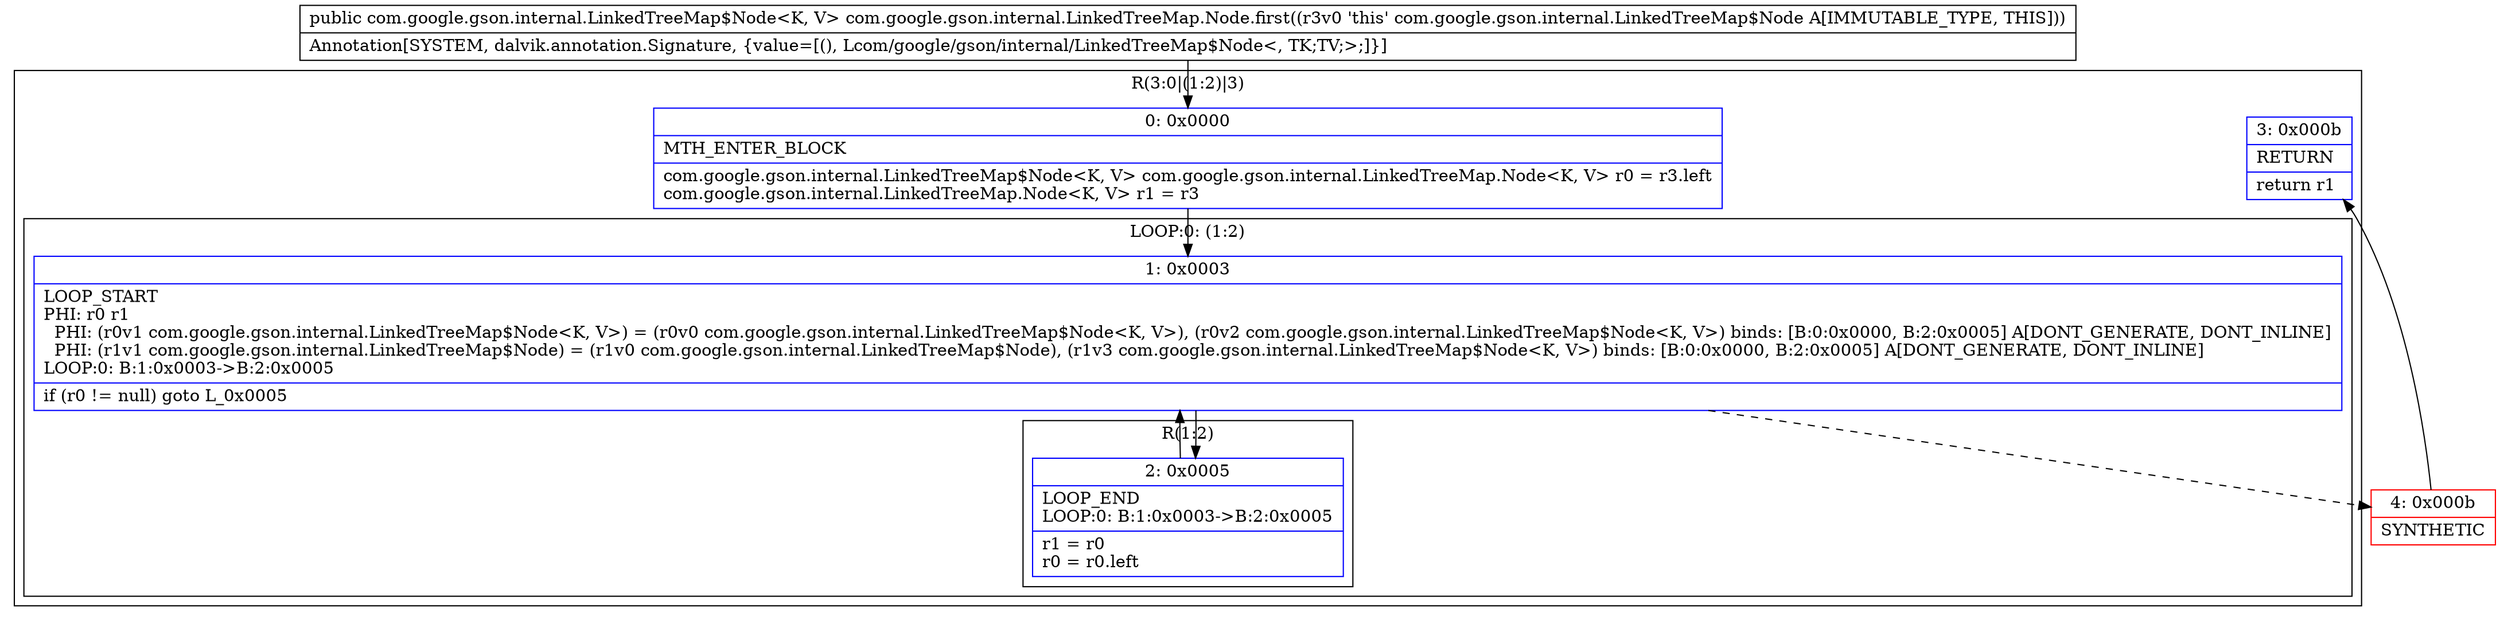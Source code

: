 digraph "CFG forcom.google.gson.internal.LinkedTreeMap.Node.first()Lcom\/google\/gson\/internal\/LinkedTreeMap$Node;" {
subgraph cluster_Region_1506946820 {
label = "R(3:0|(1:2)|3)";
node [shape=record,color=blue];
Node_0 [shape=record,label="{0\:\ 0x0000|MTH_ENTER_BLOCK\l|com.google.gson.internal.LinkedTreeMap$Node\<K, V\> com.google.gson.internal.LinkedTreeMap.Node\<K, V\> r0 = r3.left\lcom.google.gson.internal.LinkedTreeMap.Node\<K, V\> r1 = r3\l}"];
subgraph cluster_LoopRegion_1974691494 {
label = "LOOP:0: (1:2)";
node [shape=record,color=blue];
Node_1 [shape=record,label="{1\:\ 0x0003|LOOP_START\lPHI: r0 r1 \l  PHI: (r0v1 com.google.gson.internal.LinkedTreeMap$Node\<K, V\>) = (r0v0 com.google.gson.internal.LinkedTreeMap$Node\<K, V\>), (r0v2 com.google.gson.internal.LinkedTreeMap$Node\<K, V\>) binds: [B:0:0x0000, B:2:0x0005] A[DONT_GENERATE, DONT_INLINE]\l  PHI: (r1v1 com.google.gson.internal.LinkedTreeMap$Node) = (r1v0 com.google.gson.internal.LinkedTreeMap$Node), (r1v3 com.google.gson.internal.LinkedTreeMap$Node\<K, V\>) binds: [B:0:0x0000, B:2:0x0005] A[DONT_GENERATE, DONT_INLINE]\lLOOP:0: B:1:0x0003\-\>B:2:0x0005\l|if (r0 != null) goto L_0x0005\l}"];
subgraph cluster_Region_1539889837 {
label = "R(1:2)";
node [shape=record,color=blue];
Node_2 [shape=record,label="{2\:\ 0x0005|LOOP_END\lLOOP:0: B:1:0x0003\-\>B:2:0x0005\l|r1 = r0\lr0 = r0.left\l}"];
}
}
Node_3 [shape=record,label="{3\:\ 0x000b|RETURN\l|return r1\l}"];
}
Node_4 [shape=record,color=red,label="{4\:\ 0x000b|SYNTHETIC\l}"];
MethodNode[shape=record,label="{public com.google.gson.internal.LinkedTreeMap$Node\<K, V\> com.google.gson.internal.LinkedTreeMap.Node.first((r3v0 'this' com.google.gson.internal.LinkedTreeMap$Node A[IMMUTABLE_TYPE, THIS]))  | Annotation[SYSTEM, dalvik.annotation.Signature, \{value=[(), Lcom\/google\/gson\/internal\/LinkedTreeMap$Node\<, TK;TV;\>;]\}]\l}"];
MethodNode -> Node_0;
Node_0 -> Node_1;
Node_1 -> Node_2;
Node_1 -> Node_4[style=dashed];
Node_2 -> Node_1;
Node_4 -> Node_3;
}

